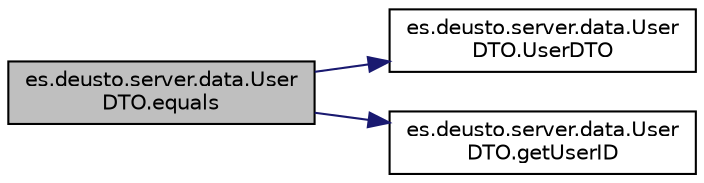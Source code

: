 digraph "es.deusto.server.data.UserDTO.equals"
{
 // LATEX_PDF_SIZE
  edge [fontname="Helvetica",fontsize="10",labelfontname="Helvetica",labelfontsize="10"];
  node [fontname="Helvetica",fontsize="10",shape=record];
  rankdir="LR";
  Node7 [label="es.deusto.server.data.User\lDTO.equals",height=0.2,width=0.4,color="black", fillcolor="grey75", style="filled", fontcolor="black",tooltip=" "];
  Node7 -> Node8 [color="midnightblue",fontsize="10",style="solid"];
  Node8 [label="es.deusto.server.data.User\lDTO.UserDTO",height=0.2,width=0.4,color="black", fillcolor="white", style="filled",URL="$classes_1_1deusto_1_1server_1_1data_1_1_user_d_t_o.html#a00e605694b6157bcf7a1acc5e2adc735",tooltip=" "];
  Node7 -> Node9 [color="midnightblue",fontsize="10",style="solid"];
  Node9 [label="es.deusto.server.data.User\lDTO.getUserID",height=0.2,width=0.4,color="black", fillcolor="white", style="filled",URL="$classes_1_1deusto_1_1server_1_1data_1_1_user_d_t_o.html#ae04b78d874974f7f3307b68fa2a15210",tooltip=" "];
}
